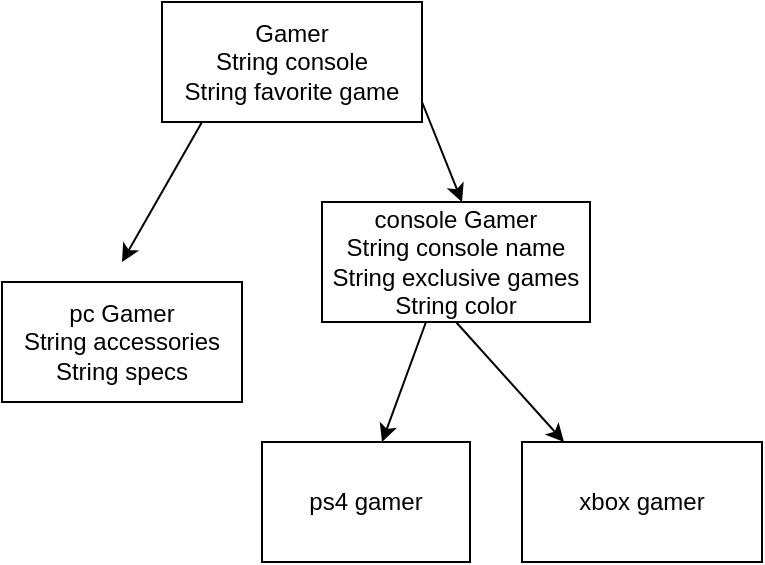 <mxfile version="15.0.6" type="github"><diagram id="ieZ6WCWYTd81XLyzQ4PC" name="Page-1"><mxGraphModel dx="1422" dy="737" grid="1" gridSize="10" guides="1" tooltips="1" connect="1" arrows="1" fold="1" page="1" pageScale="1" pageWidth="827" pageHeight="1169" math="0" shadow="0"><root><mxCell id="0"/><mxCell id="1" parent="0"/><mxCell id="AB4HKfGvcDxJWTgkT_t5-1" value="Gamer&lt;br&gt;String console&lt;br&gt;String favorite game" style="rounded=0;whiteSpace=wrap;html=1;" vertex="1" parent="1"><mxGeometry x="320" y="140" width="130" height="60" as="geometry"/></mxCell><mxCell id="AB4HKfGvcDxJWTgkT_t5-2" value="" style="endArrow=classic;html=1;" edge="1" parent="1"><mxGeometry width="50" height="50" relative="1" as="geometry"><mxPoint x="450" y="190" as="sourcePoint"/><mxPoint x="470" y="240" as="targetPoint"/><Array as="points"/></mxGeometry></mxCell><mxCell id="AB4HKfGvcDxJWTgkT_t5-3" value="console Gamer&lt;br&gt;String console name&lt;br&gt;String exclusive games&lt;br&gt;String color&lt;br&gt;" style="rounded=0;whiteSpace=wrap;html=1;" vertex="1" parent="1"><mxGeometry x="400" y="240" width="134" height="60" as="geometry"/></mxCell><mxCell id="AB4HKfGvcDxJWTgkT_t5-4" value="" style="endArrow=classic;html=1;entryX=0.577;entryY=0;entryDx=0;entryDy=0;entryPerimeter=0;" edge="1" parent="1" target="AB4HKfGvcDxJWTgkT_t5-6"><mxGeometry width="50" height="50" relative="1" as="geometry"><mxPoint x="452" y="300" as="sourcePoint"/><mxPoint x="430" y="350" as="targetPoint"/></mxGeometry></mxCell><mxCell id="AB4HKfGvcDxJWTgkT_t5-5" value="" style="endArrow=classic;html=1;exitX=0.5;exitY=1;exitDx=0;exitDy=0;entryX=0.175;entryY=0;entryDx=0;entryDy=0;entryPerimeter=0;" edge="1" parent="1" source="AB4HKfGvcDxJWTgkT_t5-3" target="AB4HKfGvcDxJWTgkT_t5-8"><mxGeometry width="50" height="50" relative="1" as="geometry"><mxPoint x="450" y="340" as="sourcePoint"/><mxPoint x="520" y="350" as="targetPoint"/></mxGeometry></mxCell><mxCell id="AB4HKfGvcDxJWTgkT_t5-6" value="ps4 gamer&lt;br&gt;" style="rounded=0;whiteSpace=wrap;html=1;" vertex="1" parent="1"><mxGeometry x="370" y="360" width="104" height="60" as="geometry"/></mxCell><mxCell id="AB4HKfGvcDxJWTgkT_t5-8" value="xbox gamer" style="rounded=0;whiteSpace=wrap;html=1;" vertex="1" parent="1"><mxGeometry x="500" y="360" width="120" height="60" as="geometry"/></mxCell><mxCell id="AB4HKfGvcDxJWTgkT_t5-11" value="" style="endArrow=classic;html=1;" edge="1" parent="1"><mxGeometry width="50" height="50" relative="1" as="geometry"><mxPoint x="340" y="200" as="sourcePoint"/><mxPoint x="300" y="270" as="targetPoint"/><Array as="points"/></mxGeometry></mxCell><mxCell id="AB4HKfGvcDxJWTgkT_t5-12" value="pc Gamer&lt;br&gt;String accessories&lt;br&gt;String specs" style="rounded=0;whiteSpace=wrap;html=1;" vertex="1" parent="1"><mxGeometry x="240" y="280" width="120" height="60" as="geometry"/></mxCell></root></mxGraphModel></diagram></mxfile>